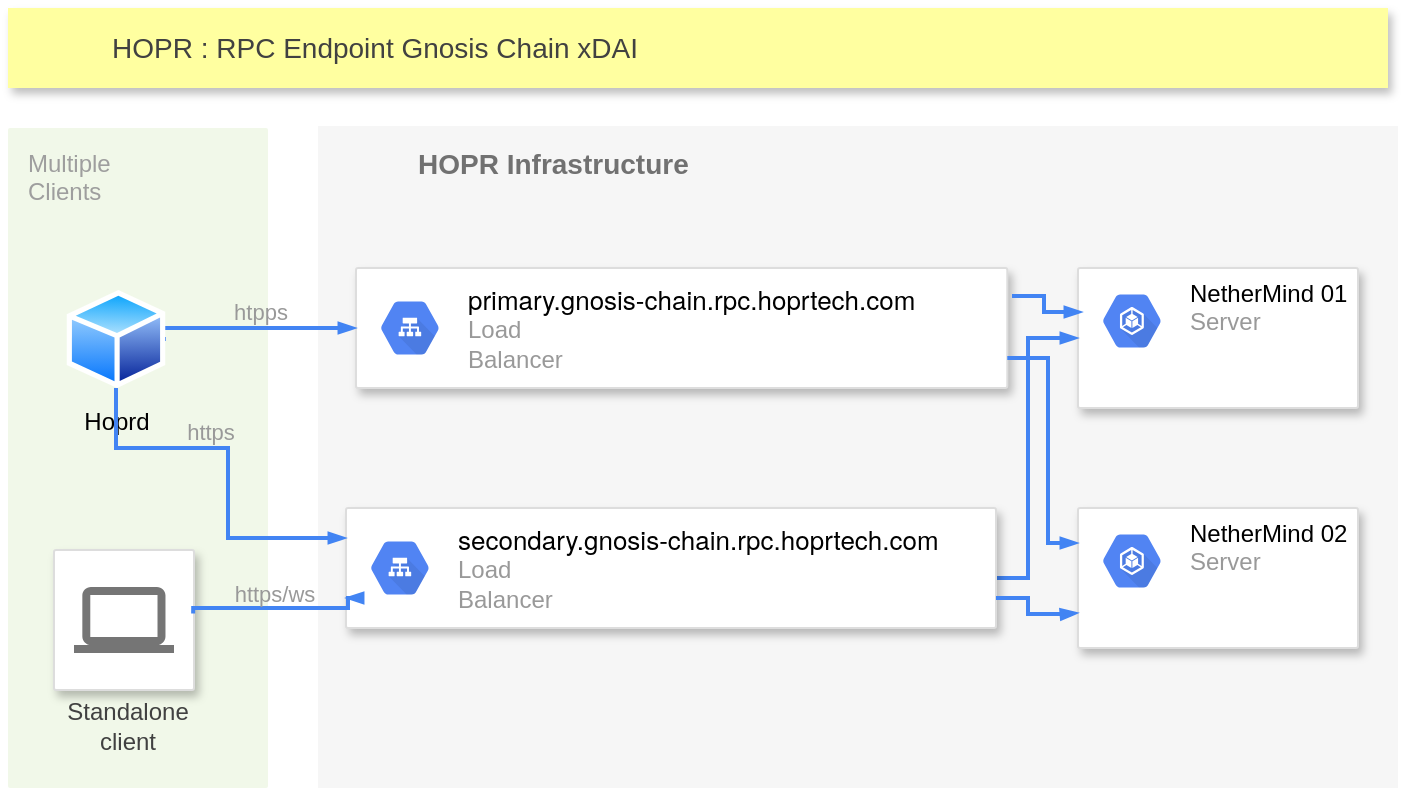 <mxfile version="20.2.3" type="device"><diagram id="f106602c-feb2-e66a-4537-3a34d633f6aa" name="Page-1"><mxGraphModel dx="1018" dy="741" grid="1" gridSize="10" guides="1" tooltips="1" connect="1" arrows="1" fold="1" page="1" pageScale="1" pageWidth="1169" pageHeight="827" background="none" math="0" shadow="0"><root><mxCell id="0"/><mxCell id="1" parent="0"/><mxCell id="14" value="&lt;b&gt;HOPR Infrastructure&lt;/b&gt;" style="fillColor=#F6F6F6;strokeColor=none;shadow=0;gradientColor=none;fontSize=14;align=left;spacing=10;fontColor=#717171;9E9E9E;verticalAlign=top;spacingTop=-4;fontStyle=0;spacingLeft=40;html=1;" parent="1" vertex="1"><mxGeometry x="425" y="99" width="540" height="331" as="geometry"/></mxCell><mxCell id="7DZZoRGg6usl6VkuZdBT-1005" value="" style="strokeColor=#dddddd;fillColor=#ffffff;shadow=1;strokeWidth=1;rounded=1;absoluteArcSize=1;arcSize=2;fontSize=11;fontColor=#9E9E9E;align=center;html=1;" parent="14" vertex="1"><mxGeometry x="19" y="71" width="325.653" height="60" as="geometry"/></mxCell><mxCell id="7DZZoRGg6usl6VkuZdBT-1006" value="&lt;span style=&quot;color: rgba(0, 0, 0, 0); font-family: monospace; font-size: 0px;&quot;&gt;%3CmxGraphModel%3E%3Croot%3E%3CmxCell%20id%3D%220%22%2F%3E%3CmxCell%20id%3D%221%22%20parent%3D%220%22%2F%3E%3CmxCell%20id%3D%222%22%20value%3D%22%22%20style%3D%22strokeColor%3D%23dddddd%3BfillColor%3D%23ffffff%3Bshadow%3D1%3BstrokeWidth%3D1%3Brounded%3D1%3BabsoluteArcSize%3D1%3BarcSize%3D2%3BfontSize%3D11%3BfontColor%3D%239E9E9E%3Balign%3Dcenter%3Bhtml%3D1%3B%22%20vertex%3D%221%22%20parent%3D%221%22%3E%3CmxGeometry%20x%3D%22440%22%20y%3D%22294.5%22%20width%3D%22130%22%20height%3D%2260%22%20as%3D%22geometry%22%2F%3E%3C%2FmxCell%3E%3CmxCell%20id%3D%223%22%20value%3D%22%26lt%3Bp%20style%3D%26quot%3Bmargin%3A%200px%3B%20font-variant-numeric%3A%20normal%3B%20font-variant-east-asian%3A%20normal%3B%20font-stretch%3A%20normal%3B%20font-size%3A%2013px%3B%20line-height%3A%20normal%3B%20font-family%3A%20%26amp%3Bquot%3BHelvetica%20Neue%26amp%3Bquot%3B%3B%26quot%3B%20class%3D%26quot%3Bp1%26quot%3B%26gt%3Bprimary.gnosis-chain.rpc.hoprtech.com%26lt%3B%2Fp%26gt%3B%22%20style%3D%22dashed%3D0%3Bconnectable%3D0%3Bhtml%3D1%3BfillColor%3D%235184F3%3BstrokeColor%3Dnone%3Bshape%3Dmxgraph.gcp2.hexIcon%3BprIcon%3Dcloud_load_balancing%3Bpart%3D1%3BlabelPosition%3Dright%3BverticalLabelPosition%3Dmiddle%3Balign%3Dleft%3BverticalAlign%3Dmiddle%3BspacingLeft%3D5%3BfontColor%3D%23999999%3BfontSize%3D12%3B%22%20vertex%3D%221%22%20parent%3D%222%22%3E%3CmxGeometry%20y%3D%220.5%22%20width%3D%2244%22%20height%3D%2239%22%20relative%3D%221%22%20as%3D%22geometry%22%3E%3CmxPoint%20x%3D%225%22%20y%3D%22-19.5%22%20as%3D%22offset%22%2F%3E%3C%2FmxGeometry%3E%3C%2FmxCell%3E%3C%2Froot%3E%3C%2FmxGraphModel%3E&lt;/span&gt;&lt;span style=&quot;color: rgb(0, 0, 0); font-family: &amp;quot;Helvetica Neue&amp;quot;; font-size: 13px; background-color: initial;&quot;&gt;primary.gnosis-chain.rpc.hoprtech.com&lt;/span&gt;&lt;span style=&quot;color: rgba(0, 0, 0, 0); font-family: monospace; font-size: 0px;&quot;&gt;&lt;br&gt;&lt;/span&gt;Load&lt;br&gt;Balancer" style="dashed=0;connectable=0;html=1;fillColor=#5184F3;strokeColor=none;shape=mxgraph.gcp2.hexIcon;prIcon=cloud_load_balancing;part=1;labelPosition=right;verticalLabelPosition=middle;align=left;verticalAlign=middle;spacingLeft=5;fontColor=#999999;fontSize=12;" parent="7DZZoRGg6usl6VkuZdBT-1005" vertex="1"><mxGeometry y="0.5" width="44" height="39" relative="1" as="geometry"><mxPoint x="5" y="-19.5" as="offset"/></mxGeometry></mxCell><mxCell id="995" value="" style="strokeColor=#dddddd;fillColor=#ffffff;shadow=1;strokeWidth=1;rounded=1;absoluteArcSize=1;arcSize=2;fontSize=11;fontColor=#9E9E9E;align=center;html=1;" parent="14" vertex="1"><mxGeometry x="380" y="71" width="140" height="70" as="geometry"/></mxCell><mxCell id="996" value="&lt;font color=&quot;#000000&quot;&gt;NetherMind 01&lt;/font&gt;&lt;br&gt;Server" style="dashed=0;connectable=0;html=1;fillColor=#5184F3;strokeColor=none;shape=mxgraph.gcp2.hexIcon;prIcon=container_engine;part=1;labelPosition=right;verticalLabelPosition=middle;align=left;verticalAlign=top;spacingLeft=5;fontColor=#999999;fontSize=12;spacingTop=-8;" parent="995" vertex="1"><mxGeometry width="44" height="39" relative="1" as="geometry"><mxPoint x="5" y="7" as="offset"/></mxGeometry></mxCell><mxCell id="7DZZoRGg6usl6VkuZdBT-1016" value="" style="strokeColor=#dddddd;fillColor=#ffffff;shadow=1;strokeWidth=1;rounded=1;absoluteArcSize=1;arcSize=2;fontSize=11;fontColor=#9E9E9E;align=center;html=1;" parent="14" vertex="1"><mxGeometry x="380" y="191" width="140" height="70" as="geometry"/></mxCell><mxCell id="7DZZoRGg6usl6VkuZdBT-1017" value="&lt;font color=&quot;#000000&quot;&gt;NetherMind 02&lt;/font&gt;&lt;br&gt;Server" style="dashed=0;connectable=0;html=1;fillColor=#5184F3;strokeColor=none;shape=mxgraph.gcp2.hexIcon;prIcon=container_engine;part=1;labelPosition=right;verticalLabelPosition=middle;align=left;verticalAlign=top;spacingLeft=5;fontColor=#999999;fontSize=12;spacingTop=-8;" parent="7DZZoRGg6usl6VkuZdBT-1016" vertex="1"><mxGeometry width="44" height="39" relative="1" as="geometry"><mxPoint x="5" y="7" as="offset"/></mxGeometry></mxCell><mxCell id="7DZZoRGg6usl6VkuZdBT-1019" style="edgeStyle=orthogonalEdgeStyle;rounded=0;elbow=vertical;html=1;labelBackgroundColor=none;startFill=1;startSize=4;endArrow=blockThin;endFill=1;endSize=4;jettySize=auto;orthogonalLoop=1;strokeColor=#4284F3;strokeWidth=2;fontSize=12;fontColor=#000000;align=left;dashed=0;entryX=0;entryY=0.25;entryDx=0;entryDy=0;exitX=1;exitY=0.75;exitDx=0;exitDy=0;" parent="14" source="7DZZoRGg6usl6VkuZdBT-1005" target="7DZZoRGg6usl6VkuZdBT-1016" edge="1"><mxGeometry relative="1" as="geometry"><mxPoint x="325" y="141.0" as="sourcePoint"/><mxPoint x="360" y="21" as="targetPoint"/><Array as="points"><mxPoint x="365" y="116"/><mxPoint x="365" y="208"/></Array></mxGeometry></mxCell><mxCell id="997" value="Multiple&lt;br&gt;Clients" style="rounded=1;absoluteArcSize=1;arcSize=2;html=1;strokeColor=none;gradientColor=none;shadow=0;dashed=0;fontSize=12;fontColor=#9E9E9E;align=left;verticalAlign=top;spacing=10;spacingTop=-4;fillColor=#F1F8E9;" parent="1" vertex="1"><mxGeometry x="270" y="100" width="130" height="330" as="geometry"/></mxCell><mxCell id="818" value="HOPR : RPC Endpoint Gnosis Chain xDAI" style="fillColor=#ffffa0;strokeColor=none;shadow=1;gradientColor=none;fontSize=14;align=left;spacingLeft=50;fontColor=#414141;html=1;" parent="1" vertex="1"><mxGeometry x="270" y="40" width="690" height="40" as="geometry"/></mxCell><mxCell id="999" style="edgeStyle=orthogonalEdgeStyle;rounded=0;elbow=vertical;html=1;labelBackgroundColor=none;startFill=1;startSize=4;endArrow=blockThin;endFill=1;endSize=4;jettySize=auto;orthogonalLoop=1;strokeColor=#4284F3;strokeWidth=2;fontSize=12;fontColor=#000000;align=left;dashed=0;exitX=1;exitY=0.5;exitDx=0;exitDy=0;entryX=0;entryY=0.5;entryDx=0;entryDy=0;" parent="1" source="7DZZoRGg6usl6VkuZdBT-1001" target="7DZZoRGg6usl6VkuZdBT-1005" edge="1"><mxGeometry relative="1" as="geometry"><Array as="points"><mxPoint x="343" y="200"/></Array><mxPoint x="630" y="175" as="targetPoint"/></mxGeometry></mxCell><mxCell id="7DZZoRGg6usl6VkuZdBT-1013" value="htpps" style="edgeLabel;html=1;align=center;verticalAlign=middle;resizable=0;points=[];fontColor=#999999;labelBackgroundColor=none;" parent="999" vertex="1" connectable="0"><mxGeometry x="-0.343" relative="1" as="geometry"><mxPoint x="27" y="-8" as="offset"/></mxGeometry></mxCell><mxCell id="987" value="" style="strokeColor=#dddddd;fillColor=#ffffff;shadow=1;strokeWidth=1;rounded=1;absoluteArcSize=1;arcSize=2;labelPosition=center;verticalLabelPosition=middle;align=center;verticalAlign=bottom;spacingLeft=0;fontColor=#999999;fontSize=12;whiteSpace=wrap;spacingBottom=2;html=1;" parent="1" vertex="1"><mxGeometry x="293" y="311" width="70" height="70" as="geometry"/></mxCell><mxCell id="988" value="" style="dashed=0;connectable=0;html=1;fillColor=#757575;strokeColor=none;shape=mxgraph.gcp2.laptop;part=1;" parent="987" vertex="1"><mxGeometry x="0.5" width="50" height="33" relative="1" as="geometry"><mxPoint x="-25" y="18.5" as="offset"/></mxGeometry></mxCell><mxCell id="1001" style="edgeStyle=orthogonalEdgeStyle;rounded=0;elbow=vertical;html=1;labelBackgroundColor=none;startFill=1;startSize=4;endArrow=blockThin;endFill=1;endSize=4;jettySize=auto;orthogonalLoop=1;strokeColor=#4284F3;strokeWidth=2;fontSize=12;fontColor=#000000;align=left;dashed=0;" parent="1" source="989" target="995" edge="1"><mxGeometry relative="1" as="geometry"><Array as="points"><mxPoint x="780" y="325"/><mxPoint x="780" y="205"/></Array></mxGeometry></mxCell><mxCell id="989" value="" style="strokeColor=#dddddd;fillColor=#ffffff;shadow=1;strokeWidth=1;rounded=1;absoluteArcSize=1;arcSize=2;fontSize=11;fontColor=#9E9E9E;align=center;html=1;" parent="1" vertex="1"><mxGeometry x="439" y="290" width="325" height="60" as="geometry"/></mxCell><mxCell id="990" value="&lt;span style=&quot;color: rgba(0, 0, 0, 0); font-family: monospace; font-size: 0px;&quot;&gt;%3CmxGraphModel%3E%3Croot%3E%3CmxCell%20id%3D%220%22%2F%3E%3CmxCell%20id%3D%221%22%20parent%3D%220%22%2F%3E%3CmxCell%20id%3D%222%22%20value%3D%22%22%20style%3D%22strokeColor%3D%23dddddd%3BfillColor%3D%23ffffff%3Bshadow%3D1%3BstrokeWidth%3D1%3Brounded%3D1%3BabsoluteArcSize%3D1%3BarcSize%3D2%3BfontSize%3D11%3BfontColor%3D%239E9E9E%3Balign%3Dcenter%3Bhtml%3D1%3B%22%20vertex%3D%221%22%20parent%3D%221%22%3E%3CmxGeometry%20x%3D%22440%22%20y%3D%22294.5%22%20width%3D%22130%22%20height%3D%2260%22%20as%3D%22geometry%22%2F%3E%3C%2FmxCell%3E%3CmxCell%20id%3D%223%22%20value%3D%22%26lt%3Bp%20style%3D%26quot%3Bmargin%3A%200px%3B%20font-variant-numeric%3A%20normal%3B%20font-variant-east-asian%3A%20normal%3B%20font-stretch%3A%20normal%3B%20font-size%3A%2013px%3B%20line-height%3A%20normal%3B%20font-family%3A%20%26amp%3Bquot%3BHelvetica%20Neue%26amp%3Bquot%3B%3B%26quot%3B%20class%3D%26quot%3Bp1%26quot%3B%26gt%3Bprimary.gnosis-chain.rpc.hoprtech.com%26lt%3B%2Fp%26gt%3B%22%20style%3D%22dashed%3D0%3Bconnectable%3D0%3Bhtml%3D1%3BfillColor%3D%235184F3%3BstrokeColor%3Dnone%3Bshape%3Dmxgraph.gcp2.hexIcon%3BprIcon%3Dcloud_load_balancing%3Bpart%3D1%3BlabelPosition%3Dright%3BverticalLabelPosition%3Dmiddle%3Balign%3Dleft%3BverticalAlign%3Dmiddle%3BspacingLeft%3D5%3BfontColor%3D%23999999%3BfontSize%3D12%3B%22%20vertex%3D%221%22%20parent%3D%222%22%3E%3CmxGeometry%20y%3D%220.5%22%20width%3D%2244%22%20height%3D%2239%22%20relative%3D%221%22%20as%3D%22geometry%22%3E%3CmxPoint%20x%3D%225%22%20y%3D%22-19.5%22%20as%3D%22offset%22%2F%3E%3C%2FmxGeometry%3E%3C%2FmxCell%3E%3C%2Froot%3E%3C%2FmxGraphModel%secondarysecondaryss&lt;/span&gt;&lt;span style=&quot;color: rgb(0, 0, 0); font-family: &amp;quot;Helvetica Neue&amp;quot;; font-size: 13px; background-color: initial;&quot;&gt;secondary.gnosis-chain.rpc.hoprtech.com&lt;/span&gt;&lt;span style=&quot;color: rgba(0, 0, 0, 0); font-family: monospace; font-size: 0px;&quot;&gt;&lt;br&gt;&lt;/span&gt;Load&lt;br&gt;Balancer" style="dashed=0;connectable=0;html=1;fillColor=#5184F3;strokeColor=none;shape=mxgraph.gcp2.hexIcon;prIcon=cloud_load_balancing;part=1;labelPosition=right;verticalLabelPosition=middle;align=left;verticalAlign=middle;spacingLeft=5;fontColor=#999999;fontSize=12;" parent="989" vertex="1"><mxGeometry y="0.5" width="44" height="39" relative="1" as="geometry"><mxPoint x="5" y="-19.5" as="offset"/></mxGeometry></mxCell><mxCell id="7DZZoRGg6usl6VkuZdBT-1001" value="Hoprd" style="aspect=fixed;perimeter=ellipsePerimeter;html=1;align=center;shadow=0;dashed=0;spacingTop=3;image;image=img/lib/active_directory/generic_node.svg;labelBackgroundColor=none;" parent="1" vertex="1"><mxGeometry x="299" y="181" width="50" height="49" as="geometry"/></mxCell><mxCell id="7DZZoRGg6usl6VkuZdBT-1002" value="Standalone client" style="text;html=1;strokeColor=none;fillColor=none;align=center;verticalAlign=middle;whiteSpace=wrap;rounded=0;fontColor=#414141;" parent="1" vertex="1"><mxGeometry x="300" y="384" width="60" height="30" as="geometry"/></mxCell><mxCell id="7DZZoRGg6usl6VkuZdBT-1008" style="edgeStyle=orthogonalEdgeStyle;rounded=0;elbow=vertical;html=1;labelBackgroundColor=none;startFill=1;startSize=4;endArrow=blockThin;endFill=1;endSize=4;jettySize=auto;orthogonalLoop=1;strokeColor=#4284F3;strokeWidth=2;fontSize=12;fontColor=#000000;align=left;dashed=0;exitX=0.5;exitY=1;exitDx=0;exitDy=0;entryX=0;entryY=0.25;entryDx=0;entryDy=0;" parent="1" source="7DZZoRGg6usl6VkuZdBT-1001" target="989" edge="1"><mxGeometry relative="1" as="geometry"><Array as="points"><mxPoint x="325" y="260"/><mxPoint x="380" y="260"/><mxPoint x="380" y="310"/></Array><mxPoint x="360" y="234.5" as="sourcePoint"/><mxPoint x="454.5" y="210" as="targetPoint"/></mxGeometry></mxCell><mxCell id="7DZZoRGg6usl6VkuZdBT-1015" value="https" style="edgeLabel;html=1;align=center;verticalAlign=middle;resizable=0;points=[];fontColor=#999999;labelBackgroundColor=none;" parent="7DZZoRGg6usl6VkuZdBT-1008" vertex="1" connectable="0"><mxGeometry x="-0.287" y="-2" relative="1" as="geometry"><mxPoint x="9" y="-10" as="offset"/></mxGeometry></mxCell><mxCell id="7DZZoRGg6usl6VkuZdBT-1012" style="edgeStyle=orthogonalEdgeStyle;rounded=0;elbow=vertical;html=1;labelBackgroundColor=none;startFill=1;startSize=4;endArrow=blockThin;endFill=1;endSize=4;jettySize=auto;orthogonalLoop=1;strokeColor=#4284F3;strokeWidth=2;fontSize=12;fontColor=#000000;align=left;dashed=0;exitX=0.994;exitY=0.454;exitDx=0;exitDy=0;entryX=0;entryY=0.75;entryDx=0;entryDy=0;exitPerimeter=0;" parent="1" source="987" target="989" edge="1"><mxGeometry relative="1" as="geometry"><Array as="points"><mxPoint x="363" y="340"/><mxPoint x="440" y="340"/></Array><mxPoint x="363.0" y="344.5" as="sourcePoint"/><mxPoint x="457.5" y="320" as="targetPoint"/></mxGeometry></mxCell><mxCell id="7DZZoRGg6usl6VkuZdBT-1014" value="https/ws" style="edgeLabel;html=1;align=center;verticalAlign=middle;resizable=0;points=[];fontColor=#999999;labelBackgroundColor=none;" parent="7DZZoRGg6usl6VkuZdBT-1012" vertex="1" connectable="0"><mxGeometry x="-0.006" y="3" relative="1" as="geometry"><mxPoint y="-4" as="offset"/></mxGeometry></mxCell><mxCell id="7DZZoRGg6usl6VkuZdBT-1018" style="edgeStyle=orthogonalEdgeStyle;rounded=0;elbow=vertical;html=1;labelBackgroundColor=none;startFill=1;startSize=4;endArrow=blockThin;endFill=1;endSize=4;jettySize=auto;orthogonalLoop=1;strokeColor=#4284F3;strokeWidth=2;fontSize=12;fontColor=#000000;align=left;dashed=0;exitX=1;exitY=0.75;exitDx=0;exitDy=0;entryX=0;entryY=0.75;entryDx=0;entryDy=0;" parent="1" source="989" target="7DZZoRGg6usl6VkuZdBT-1016" edge="1"><mxGeometry relative="1" as="geometry"><mxPoint x="774" y="335.0" as="sourcePoint"/><mxPoint x="809" y="215" as="targetPoint"/><Array as="points"><mxPoint x="780" y="335"/><mxPoint x="780" y="343"/><mxPoint x="799" y="343"/></Array></mxGeometry></mxCell><mxCell id="7DZZoRGg6usl6VkuZdBT-1020" style="edgeStyle=orthogonalEdgeStyle;rounded=0;elbow=vertical;html=1;labelBackgroundColor=none;startFill=1;startSize=4;endArrow=blockThin;endFill=1;endSize=4;jettySize=auto;orthogonalLoop=1;strokeColor=#4284F3;strokeWidth=2;fontSize=12;fontColor=#000000;align=left;dashed=0;exitX=1;exitY=0.75;exitDx=0;exitDy=0;entryX=0;entryY=0.75;entryDx=0;entryDy=0;" parent="1" edge="1"><mxGeometry relative="1" as="geometry"><mxPoint x="772" y="184.0" as="sourcePoint"/><mxPoint x="807" y="191.5" as="targetPoint"/><Array as="points"><mxPoint x="788" y="184"/><mxPoint x="788" y="192"/><mxPoint x="807" y="192"/></Array></mxGeometry></mxCell></root></mxGraphModel></diagram></mxfile>